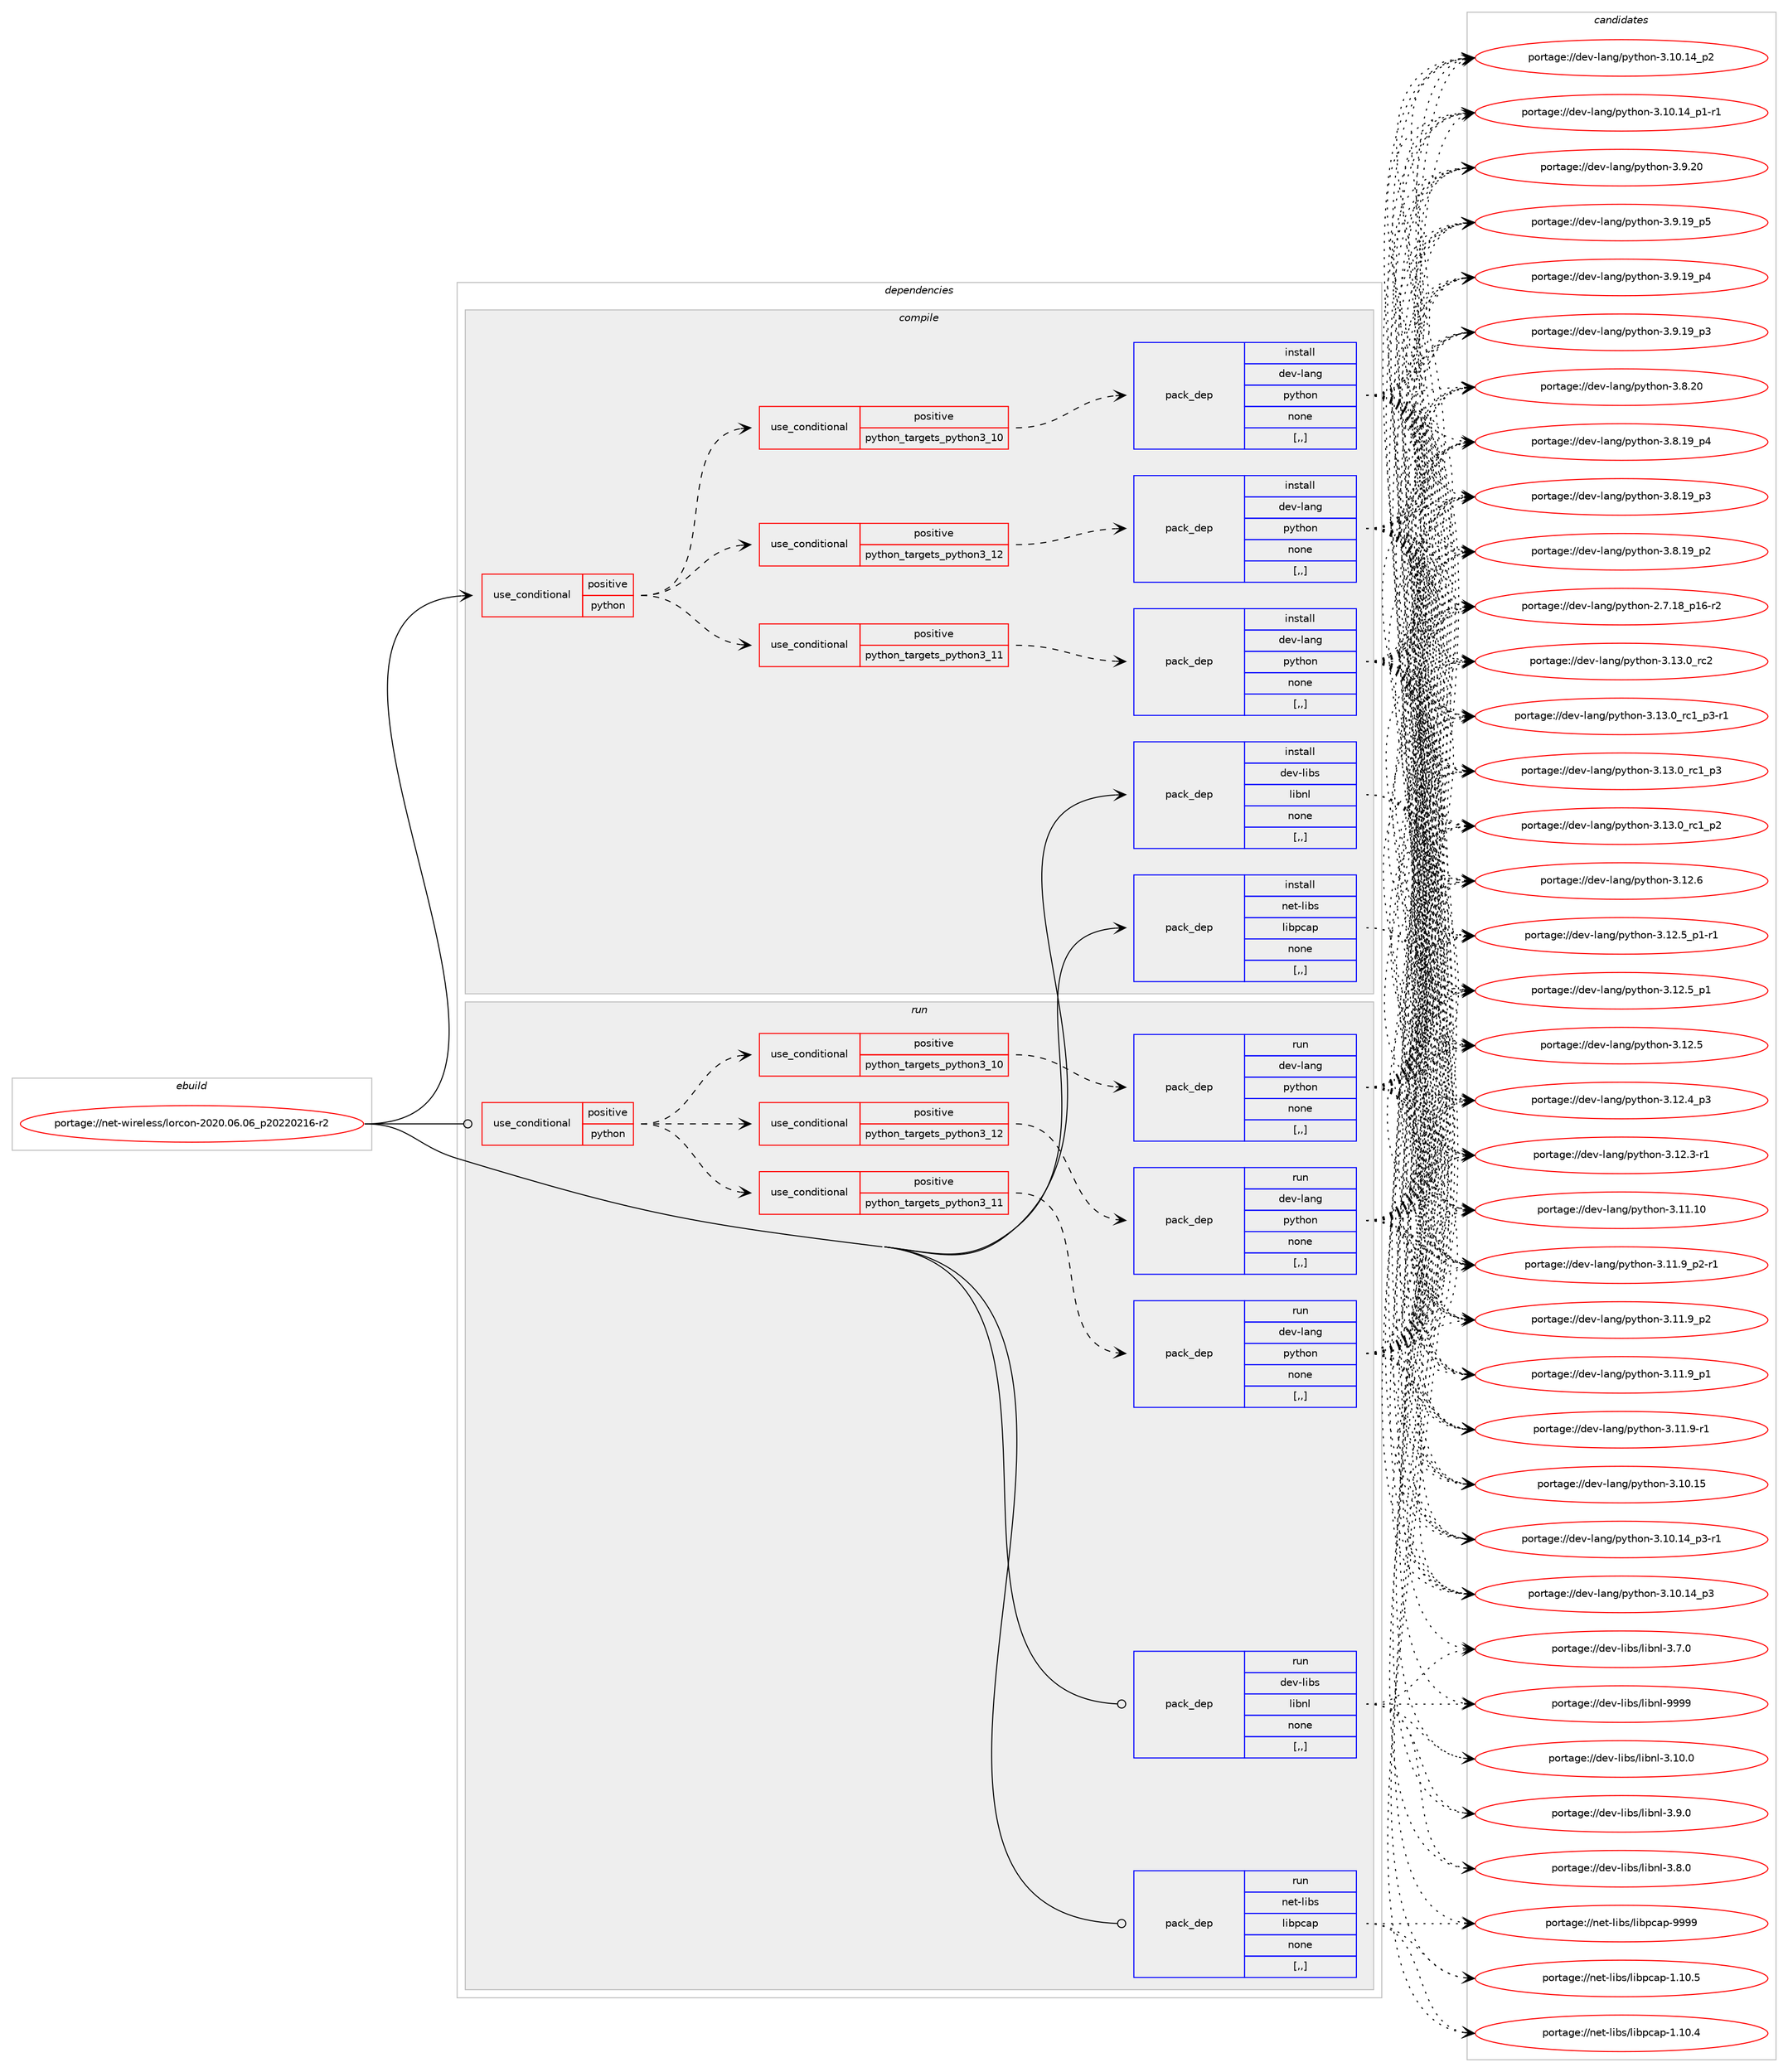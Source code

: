 digraph prolog {

# *************
# Graph options
# *************

newrank=true;
concentrate=true;
compound=true;
graph [rankdir=LR,fontname=Helvetica,fontsize=10,ranksep=1.5];#, ranksep=2.5, nodesep=0.2];
edge  [arrowhead=vee];
node  [fontname=Helvetica,fontsize=10];

# **********
# The ebuild
# **********

subgraph cluster_leftcol {
color=gray;
label=<<i>ebuild</i>>;
id [label="portage://net-wireless/lorcon-2020.06.06_p20220216-r2", color=red, width=4, href="../net-wireless/lorcon-2020.06.06_p20220216-r2.svg"];
}

# ****************
# The dependencies
# ****************

subgraph cluster_midcol {
color=gray;
label=<<i>dependencies</i>>;
subgraph cluster_compile {
fillcolor="#eeeeee";
style=filled;
label=<<i>compile</i>>;
subgraph cond236861 {
dependency899429 [label=<<TABLE BORDER="0" CELLBORDER="1" CELLSPACING="0" CELLPADDING="4"><TR><TD ROWSPAN="3" CELLPADDING="10">use_conditional</TD></TR><TR><TD>positive</TD></TR><TR><TD>python</TD></TR></TABLE>>, shape=none, color=red];
subgraph cond236862 {
dependency899430 [label=<<TABLE BORDER="0" CELLBORDER="1" CELLSPACING="0" CELLPADDING="4"><TR><TD ROWSPAN="3" CELLPADDING="10">use_conditional</TD></TR><TR><TD>positive</TD></TR><TR><TD>python_targets_python3_10</TD></TR></TABLE>>, shape=none, color=red];
subgraph pack656007 {
dependency899431 [label=<<TABLE BORDER="0" CELLBORDER="1" CELLSPACING="0" CELLPADDING="4" WIDTH="220"><TR><TD ROWSPAN="6" CELLPADDING="30">pack_dep</TD></TR><TR><TD WIDTH="110">install</TD></TR><TR><TD>dev-lang</TD></TR><TR><TD>python</TD></TR><TR><TD>none</TD></TR><TR><TD>[,,]</TD></TR></TABLE>>, shape=none, color=blue];
}
dependency899430:e -> dependency899431:w [weight=20,style="dashed",arrowhead="vee"];
}
dependency899429:e -> dependency899430:w [weight=20,style="dashed",arrowhead="vee"];
subgraph cond236863 {
dependency899432 [label=<<TABLE BORDER="0" CELLBORDER="1" CELLSPACING="0" CELLPADDING="4"><TR><TD ROWSPAN="3" CELLPADDING="10">use_conditional</TD></TR><TR><TD>positive</TD></TR><TR><TD>python_targets_python3_11</TD></TR></TABLE>>, shape=none, color=red];
subgraph pack656008 {
dependency899433 [label=<<TABLE BORDER="0" CELLBORDER="1" CELLSPACING="0" CELLPADDING="4" WIDTH="220"><TR><TD ROWSPAN="6" CELLPADDING="30">pack_dep</TD></TR><TR><TD WIDTH="110">install</TD></TR><TR><TD>dev-lang</TD></TR><TR><TD>python</TD></TR><TR><TD>none</TD></TR><TR><TD>[,,]</TD></TR></TABLE>>, shape=none, color=blue];
}
dependency899432:e -> dependency899433:w [weight=20,style="dashed",arrowhead="vee"];
}
dependency899429:e -> dependency899432:w [weight=20,style="dashed",arrowhead="vee"];
subgraph cond236864 {
dependency899434 [label=<<TABLE BORDER="0" CELLBORDER="1" CELLSPACING="0" CELLPADDING="4"><TR><TD ROWSPAN="3" CELLPADDING="10">use_conditional</TD></TR><TR><TD>positive</TD></TR><TR><TD>python_targets_python3_12</TD></TR></TABLE>>, shape=none, color=red];
subgraph pack656009 {
dependency899435 [label=<<TABLE BORDER="0" CELLBORDER="1" CELLSPACING="0" CELLPADDING="4" WIDTH="220"><TR><TD ROWSPAN="6" CELLPADDING="30">pack_dep</TD></TR><TR><TD WIDTH="110">install</TD></TR><TR><TD>dev-lang</TD></TR><TR><TD>python</TD></TR><TR><TD>none</TD></TR><TR><TD>[,,]</TD></TR></TABLE>>, shape=none, color=blue];
}
dependency899434:e -> dependency899435:w [weight=20,style="dashed",arrowhead="vee"];
}
dependency899429:e -> dependency899434:w [weight=20,style="dashed",arrowhead="vee"];
}
id:e -> dependency899429:w [weight=20,style="solid",arrowhead="vee"];
subgraph pack656010 {
dependency899436 [label=<<TABLE BORDER="0" CELLBORDER="1" CELLSPACING="0" CELLPADDING="4" WIDTH="220"><TR><TD ROWSPAN="6" CELLPADDING="30">pack_dep</TD></TR><TR><TD WIDTH="110">install</TD></TR><TR><TD>dev-libs</TD></TR><TR><TD>libnl</TD></TR><TR><TD>none</TD></TR><TR><TD>[,,]</TD></TR></TABLE>>, shape=none, color=blue];
}
id:e -> dependency899436:w [weight=20,style="solid",arrowhead="vee"];
subgraph pack656011 {
dependency899437 [label=<<TABLE BORDER="0" CELLBORDER="1" CELLSPACING="0" CELLPADDING="4" WIDTH="220"><TR><TD ROWSPAN="6" CELLPADDING="30">pack_dep</TD></TR><TR><TD WIDTH="110">install</TD></TR><TR><TD>net-libs</TD></TR><TR><TD>libpcap</TD></TR><TR><TD>none</TD></TR><TR><TD>[,,]</TD></TR></TABLE>>, shape=none, color=blue];
}
id:e -> dependency899437:w [weight=20,style="solid",arrowhead="vee"];
}
subgraph cluster_compileandrun {
fillcolor="#eeeeee";
style=filled;
label=<<i>compile and run</i>>;
}
subgraph cluster_run {
fillcolor="#eeeeee";
style=filled;
label=<<i>run</i>>;
subgraph cond236865 {
dependency899438 [label=<<TABLE BORDER="0" CELLBORDER="1" CELLSPACING="0" CELLPADDING="4"><TR><TD ROWSPAN="3" CELLPADDING="10">use_conditional</TD></TR><TR><TD>positive</TD></TR><TR><TD>python</TD></TR></TABLE>>, shape=none, color=red];
subgraph cond236866 {
dependency899439 [label=<<TABLE BORDER="0" CELLBORDER="1" CELLSPACING="0" CELLPADDING="4"><TR><TD ROWSPAN="3" CELLPADDING="10">use_conditional</TD></TR><TR><TD>positive</TD></TR><TR><TD>python_targets_python3_10</TD></TR></TABLE>>, shape=none, color=red];
subgraph pack656012 {
dependency899440 [label=<<TABLE BORDER="0" CELLBORDER="1" CELLSPACING="0" CELLPADDING="4" WIDTH="220"><TR><TD ROWSPAN="6" CELLPADDING="30">pack_dep</TD></TR><TR><TD WIDTH="110">run</TD></TR><TR><TD>dev-lang</TD></TR><TR><TD>python</TD></TR><TR><TD>none</TD></TR><TR><TD>[,,]</TD></TR></TABLE>>, shape=none, color=blue];
}
dependency899439:e -> dependency899440:w [weight=20,style="dashed",arrowhead="vee"];
}
dependency899438:e -> dependency899439:w [weight=20,style="dashed",arrowhead="vee"];
subgraph cond236867 {
dependency899441 [label=<<TABLE BORDER="0" CELLBORDER="1" CELLSPACING="0" CELLPADDING="4"><TR><TD ROWSPAN="3" CELLPADDING="10">use_conditional</TD></TR><TR><TD>positive</TD></TR><TR><TD>python_targets_python3_11</TD></TR></TABLE>>, shape=none, color=red];
subgraph pack656013 {
dependency899442 [label=<<TABLE BORDER="0" CELLBORDER="1" CELLSPACING="0" CELLPADDING="4" WIDTH="220"><TR><TD ROWSPAN="6" CELLPADDING="30">pack_dep</TD></TR><TR><TD WIDTH="110">run</TD></TR><TR><TD>dev-lang</TD></TR><TR><TD>python</TD></TR><TR><TD>none</TD></TR><TR><TD>[,,]</TD></TR></TABLE>>, shape=none, color=blue];
}
dependency899441:e -> dependency899442:w [weight=20,style="dashed",arrowhead="vee"];
}
dependency899438:e -> dependency899441:w [weight=20,style="dashed",arrowhead="vee"];
subgraph cond236868 {
dependency899443 [label=<<TABLE BORDER="0" CELLBORDER="1" CELLSPACING="0" CELLPADDING="4"><TR><TD ROWSPAN="3" CELLPADDING="10">use_conditional</TD></TR><TR><TD>positive</TD></TR><TR><TD>python_targets_python3_12</TD></TR></TABLE>>, shape=none, color=red];
subgraph pack656014 {
dependency899444 [label=<<TABLE BORDER="0" CELLBORDER="1" CELLSPACING="0" CELLPADDING="4" WIDTH="220"><TR><TD ROWSPAN="6" CELLPADDING="30">pack_dep</TD></TR><TR><TD WIDTH="110">run</TD></TR><TR><TD>dev-lang</TD></TR><TR><TD>python</TD></TR><TR><TD>none</TD></TR><TR><TD>[,,]</TD></TR></TABLE>>, shape=none, color=blue];
}
dependency899443:e -> dependency899444:w [weight=20,style="dashed",arrowhead="vee"];
}
dependency899438:e -> dependency899443:w [weight=20,style="dashed",arrowhead="vee"];
}
id:e -> dependency899438:w [weight=20,style="solid",arrowhead="odot"];
subgraph pack656015 {
dependency899445 [label=<<TABLE BORDER="0" CELLBORDER="1" CELLSPACING="0" CELLPADDING="4" WIDTH="220"><TR><TD ROWSPAN="6" CELLPADDING="30">pack_dep</TD></TR><TR><TD WIDTH="110">run</TD></TR><TR><TD>dev-libs</TD></TR><TR><TD>libnl</TD></TR><TR><TD>none</TD></TR><TR><TD>[,,]</TD></TR></TABLE>>, shape=none, color=blue];
}
id:e -> dependency899445:w [weight=20,style="solid",arrowhead="odot"];
subgraph pack656016 {
dependency899446 [label=<<TABLE BORDER="0" CELLBORDER="1" CELLSPACING="0" CELLPADDING="4" WIDTH="220"><TR><TD ROWSPAN="6" CELLPADDING="30">pack_dep</TD></TR><TR><TD WIDTH="110">run</TD></TR><TR><TD>net-libs</TD></TR><TR><TD>libpcap</TD></TR><TR><TD>none</TD></TR><TR><TD>[,,]</TD></TR></TABLE>>, shape=none, color=blue];
}
id:e -> dependency899446:w [weight=20,style="solid",arrowhead="odot"];
}
}

# **************
# The candidates
# **************

subgraph cluster_choices {
rank=same;
color=gray;
label=<<i>candidates</i>>;

subgraph choice656007 {
color=black;
nodesep=1;
choice10010111845108971101034711212111610411111045514649514648951149950 [label="portage://dev-lang/python-3.13.0_rc2", color=red, width=4,href="../dev-lang/python-3.13.0_rc2.svg"];
choice1001011184510897110103471121211161041111104551464951464895114994995112514511449 [label="portage://dev-lang/python-3.13.0_rc1_p3-r1", color=red, width=4,href="../dev-lang/python-3.13.0_rc1_p3-r1.svg"];
choice100101118451089711010347112121116104111110455146495146489511499499511251 [label="portage://dev-lang/python-3.13.0_rc1_p3", color=red, width=4,href="../dev-lang/python-3.13.0_rc1_p3.svg"];
choice100101118451089711010347112121116104111110455146495146489511499499511250 [label="portage://dev-lang/python-3.13.0_rc1_p2", color=red, width=4,href="../dev-lang/python-3.13.0_rc1_p2.svg"];
choice10010111845108971101034711212111610411111045514649504654 [label="portage://dev-lang/python-3.12.6", color=red, width=4,href="../dev-lang/python-3.12.6.svg"];
choice1001011184510897110103471121211161041111104551464950465395112494511449 [label="portage://dev-lang/python-3.12.5_p1-r1", color=red, width=4,href="../dev-lang/python-3.12.5_p1-r1.svg"];
choice100101118451089711010347112121116104111110455146495046539511249 [label="portage://dev-lang/python-3.12.5_p1", color=red, width=4,href="../dev-lang/python-3.12.5_p1.svg"];
choice10010111845108971101034711212111610411111045514649504653 [label="portage://dev-lang/python-3.12.5", color=red, width=4,href="../dev-lang/python-3.12.5.svg"];
choice100101118451089711010347112121116104111110455146495046529511251 [label="portage://dev-lang/python-3.12.4_p3", color=red, width=4,href="../dev-lang/python-3.12.4_p3.svg"];
choice100101118451089711010347112121116104111110455146495046514511449 [label="portage://dev-lang/python-3.12.3-r1", color=red, width=4,href="../dev-lang/python-3.12.3-r1.svg"];
choice1001011184510897110103471121211161041111104551464949464948 [label="portage://dev-lang/python-3.11.10", color=red, width=4,href="../dev-lang/python-3.11.10.svg"];
choice1001011184510897110103471121211161041111104551464949465795112504511449 [label="portage://dev-lang/python-3.11.9_p2-r1", color=red, width=4,href="../dev-lang/python-3.11.9_p2-r1.svg"];
choice100101118451089711010347112121116104111110455146494946579511250 [label="portage://dev-lang/python-3.11.9_p2", color=red, width=4,href="../dev-lang/python-3.11.9_p2.svg"];
choice100101118451089711010347112121116104111110455146494946579511249 [label="portage://dev-lang/python-3.11.9_p1", color=red, width=4,href="../dev-lang/python-3.11.9_p1.svg"];
choice100101118451089711010347112121116104111110455146494946574511449 [label="portage://dev-lang/python-3.11.9-r1", color=red, width=4,href="../dev-lang/python-3.11.9-r1.svg"];
choice1001011184510897110103471121211161041111104551464948464953 [label="portage://dev-lang/python-3.10.15", color=red, width=4,href="../dev-lang/python-3.10.15.svg"];
choice100101118451089711010347112121116104111110455146494846495295112514511449 [label="portage://dev-lang/python-3.10.14_p3-r1", color=red, width=4,href="../dev-lang/python-3.10.14_p3-r1.svg"];
choice10010111845108971101034711212111610411111045514649484649529511251 [label="portage://dev-lang/python-3.10.14_p3", color=red, width=4,href="../dev-lang/python-3.10.14_p3.svg"];
choice10010111845108971101034711212111610411111045514649484649529511250 [label="portage://dev-lang/python-3.10.14_p2", color=red, width=4,href="../dev-lang/python-3.10.14_p2.svg"];
choice100101118451089711010347112121116104111110455146494846495295112494511449 [label="portage://dev-lang/python-3.10.14_p1-r1", color=red, width=4,href="../dev-lang/python-3.10.14_p1-r1.svg"];
choice10010111845108971101034711212111610411111045514657465048 [label="portage://dev-lang/python-3.9.20", color=red, width=4,href="../dev-lang/python-3.9.20.svg"];
choice100101118451089711010347112121116104111110455146574649579511253 [label="portage://dev-lang/python-3.9.19_p5", color=red, width=4,href="../dev-lang/python-3.9.19_p5.svg"];
choice100101118451089711010347112121116104111110455146574649579511252 [label="portage://dev-lang/python-3.9.19_p4", color=red, width=4,href="../dev-lang/python-3.9.19_p4.svg"];
choice100101118451089711010347112121116104111110455146574649579511251 [label="portage://dev-lang/python-3.9.19_p3", color=red, width=4,href="../dev-lang/python-3.9.19_p3.svg"];
choice10010111845108971101034711212111610411111045514656465048 [label="portage://dev-lang/python-3.8.20", color=red, width=4,href="../dev-lang/python-3.8.20.svg"];
choice100101118451089711010347112121116104111110455146564649579511252 [label="portage://dev-lang/python-3.8.19_p4", color=red, width=4,href="../dev-lang/python-3.8.19_p4.svg"];
choice100101118451089711010347112121116104111110455146564649579511251 [label="portage://dev-lang/python-3.8.19_p3", color=red, width=4,href="../dev-lang/python-3.8.19_p3.svg"];
choice100101118451089711010347112121116104111110455146564649579511250 [label="portage://dev-lang/python-3.8.19_p2", color=red, width=4,href="../dev-lang/python-3.8.19_p2.svg"];
choice100101118451089711010347112121116104111110455046554649569511249544511450 [label="portage://dev-lang/python-2.7.18_p16-r2", color=red, width=4,href="../dev-lang/python-2.7.18_p16-r2.svg"];
dependency899431:e -> choice10010111845108971101034711212111610411111045514649514648951149950:w [style=dotted,weight="100"];
dependency899431:e -> choice1001011184510897110103471121211161041111104551464951464895114994995112514511449:w [style=dotted,weight="100"];
dependency899431:e -> choice100101118451089711010347112121116104111110455146495146489511499499511251:w [style=dotted,weight="100"];
dependency899431:e -> choice100101118451089711010347112121116104111110455146495146489511499499511250:w [style=dotted,weight="100"];
dependency899431:e -> choice10010111845108971101034711212111610411111045514649504654:w [style=dotted,weight="100"];
dependency899431:e -> choice1001011184510897110103471121211161041111104551464950465395112494511449:w [style=dotted,weight="100"];
dependency899431:e -> choice100101118451089711010347112121116104111110455146495046539511249:w [style=dotted,weight="100"];
dependency899431:e -> choice10010111845108971101034711212111610411111045514649504653:w [style=dotted,weight="100"];
dependency899431:e -> choice100101118451089711010347112121116104111110455146495046529511251:w [style=dotted,weight="100"];
dependency899431:e -> choice100101118451089711010347112121116104111110455146495046514511449:w [style=dotted,weight="100"];
dependency899431:e -> choice1001011184510897110103471121211161041111104551464949464948:w [style=dotted,weight="100"];
dependency899431:e -> choice1001011184510897110103471121211161041111104551464949465795112504511449:w [style=dotted,weight="100"];
dependency899431:e -> choice100101118451089711010347112121116104111110455146494946579511250:w [style=dotted,weight="100"];
dependency899431:e -> choice100101118451089711010347112121116104111110455146494946579511249:w [style=dotted,weight="100"];
dependency899431:e -> choice100101118451089711010347112121116104111110455146494946574511449:w [style=dotted,weight="100"];
dependency899431:e -> choice1001011184510897110103471121211161041111104551464948464953:w [style=dotted,weight="100"];
dependency899431:e -> choice100101118451089711010347112121116104111110455146494846495295112514511449:w [style=dotted,weight="100"];
dependency899431:e -> choice10010111845108971101034711212111610411111045514649484649529511251:w [style=dotted,weight="100"];
dependency899431:e -> choice10010111845108971101034711212111610411111045514649484649529511250:w [style=dotted,weight="100"];
dependency899431:e -> choice100101118451089711010347112121116104111110455146494846495295112494511449:w [style=dotted,weight="100"];
dependency899431:e -> choice10010111845108971101034711212111610411111045514657465048:w [style=dotted,weight="100"];
dependency899431:e -> choice100101118451089711010347112121116104111110455146574649579511253:w [style=dotted,weight="100"];
dependency899431:e -> choice100101118451089711010347112121116104111110455146574649579511252:w [style=dotted,weight="100"];
dependency899431:e -> choice100101118451089711010347112121116104111110455146574649579511251:w [style=dotted,weight="100"];
dependency899431:e -> choice10010111845108971101034711212111610411111045514656465048:w [style=dotted,weight="100"];
dependency899431:e -> choice100101118451089711010347112121116104111110455146564649579511252:w [style=dotted,weight="100"];
dependency899431:e -> choice100101118451089711010347112121116104111110455146564649579511251:w [style=dotted,weight="100"];
dependency899431:e -> choice100101118451089711010347112121116104111110455146564649579511250:w [style=dotted,weight="100"];
dependency899431:e -> choice100101118451089711010347112121116104111110455046554649569511249544511450:w [style=dotted,weight="100"];
}
subgraph choice656008 {
color=black;
nodesep=1;
choice10010111845108971101034711212111610411111045514649514648951149950 [label="portage://dev-lang/python-3.13.0_rc2", color=red, width=4,href="../dev-lang/python-3.13.0_rc2.svg"];
choice1001011184510897110103471121211161041111104551464951464895114994995112514511449 [label="portage://dev-lang/python-3.13.0_rc1_p3-r1", color=red, width=4,href="../dev-lang/python-3.13.0_rc1_p3-r1.svg"];
choice100101118451089711010347112121116104111110455146495146489511499499511251 [label="portage://dev-lang/python-3.13.0_rc1_p3", color=red, width=4,href="../dev-lang/python-3.13.0_rc1_p3.svg"];
choice100101118451089711010347112121116104111110455146495146489511499499511250 [label="portage://dev-lang/python-3.13.0_rc1_p2", color=red, width=4,href="../dev-lang/python-3.13.0_rc1_p2.svg"];
choice10010111845108971101034711212111610411111045514649504654 [label="portage://dev-lang/python-3.12.6", color=red, width=4,href="../dev-lang/python-3.12.6.svg"];
choice1001011184510897110103471121211161041111104551464950465395112494511449 [label="portage://dev-lang/python-3.12.5_p1-r1", color=red, width=4,href="../dev-lang/python-3.12.5_p1-r1.svg"];
choice100101118451089711010347112121116104111110455146495046539511249 [label="portage://dev-lang/python-3.12.5_p1", color=red, width=4,href="../dev-lang/python-3.12.5_p1.svg"];
choice10010111845108971101034711212111610411111045514649504653 [label="portage://dev-lang/python-3.12.5", color=red, width=4,href="../dev-lang/python-3.12.5.svg"];
choice100101118451089711010347112121116104111110455146495046529511251 [label="portage://dev-lang/python-3.12.4_p3", color=red, width=4,href="../dev-lang/python-3.12.4_p3.svg"];
choice100101118451089711010347112121116104111110455146495046514511449 [label="portage://dev-lang/python-3.12.3-r1", color=red, width=4,href="../dev-lang/python-3.12.3-r1.svg"];
choice1001011184510897110103471121211161041111104551464949464948 [label="portage://dev-lang/python-3.11.10", color=red, width=4,href="../dev-lang/python-3.11.10.svg"];
choice1001011184510897110103471121211161041111104551464949465795112504511449 [label="portage://dev-lang/python-3.11.9_p2-r1", color=red, width=4,href="../dev-lang/python-3.11.9_p2-r1.svg"];
choice100101118451089711010347112121116104111110455146494946579511250 [label="portage://dev-lang/python-3.11.9_p2", color=red, width=4,href="../dev-lang/python-3.11.9_p2.svg"];
choice100101118451089711010347112121116104111110455146494946579511249 [label="portage://dev-lang/python-3.11.9_p1", color=red, width=4,href="../dev-lang/python-3.11.9_p1.svg"];
choice100101118451089711010347112121116104111110455146494946574511449 [label="portage://dev-lang/python-3.11.9-r1", color=red, width=4,href="../dev-lang/python-3.11.9-r1.svg"];
choice1001011184510897110103471121211161041111104551464948464953 [label="portage://dev-lang/python-3.10.15", color=red, width=4,href="../dev-lang/python-3.10.15.svg"];
choice100101118451089711010347112121116104111110455146494846495295112514511449 [label="portage://dev-lang/python-3.10.14_p3-r1", color=red, width=4,href="../dev-lang/python-3.10.14_p3-r1.svg"];
choice10010111845108971101034711212111610411111045514649484649529511251 [label="portage://dev-lang/python-3.10.14_p3", color=red, width=4,href="../dev-lang/python-3.10.14_p3.svg"];
choice10010111845108971101034711212111610411111045514649484649529511250 [label="portage://dev-lang/python-3.10.14_p2", color=red, width=4,href="../dev-lang/python-3.10.14_p2.svg"];
choice100101118451089711010347112121116104111110455146494846495295112494511449 [label="portage://dev-lang/python-3.10.14_p1-r1", color=red, width=4,href="../dev-lang/python-3.10.14_p1-r1.svg"];
choice10010111845108971101034711212111610411111045514657465048 [label="portage://dev-lang/python-3.9.20", color=red, width=4,href="../dev-lang/python-3.9.20.svg"];
choice100101118451089711010347112121116104111110455146574649579511253 [label="portage://dev-lang/python-3.9.19_p5", color=red, width=4,href="../dev-lang/python-3.9.19_p5.svg"];
choice100101118451089711010347112121116104111110455146574649579511252 [label="portage://dev-lang/python-3.9.19_p4", color=red, width=4,href="../dev-lang/python-3.9.19_p4.svg"];
choice100101118451089711010347112121116104111110455146574649579511251 [label="portage://dev-lang/python-3.9.19_p3", color=red, width=4,href="../dev-lang/python-3.9.19_p3.svg"];
choice10010111845108971101034711212111610411111045514656465048 [label="portage://dev-lang/python-3.8.20", color=red, width=4,href="../dev-lang/python-3.8.20.svg"];
choice100101118451089711010347112121116104111110455146564649579511252 [label="portage://dev-lang/python-3.8.19_p4", color=red, width=4,href="../dev-lang/python-3.8.19_p4.svg"];
choice100101118451089711010347112121116104111110455146564649579511251 [label="portage://dev-lang/python-3.8.19_p3", color=red, width=4,href="../dev-lang/python-3.8.19_p3.svg"];
choice100101118451089711010347112121116104111110455146564649579511250 [label="portage://dev-lang/python-3.8.19_p2", color=red, width=4,href="../dev-lang/python-3.8.19_p2.svg"];
choice100101118451089711010347112121116104111110455046554649569511249544511450 [label="portage://dev-lang/python-2.7.18_p16-r2", color=red, width=4,href="../dev-lang/python-2.7.18_p16-r2.svg"];
dependency899433:e -> choice10010111845108971101034711212111610411111045514649514648951149950:w [style=dotted,weight="100"];
dependency899433:e -> choice1001011184510897110103471121211161041111104551464951464895114994995112514511449:w [style=dotted,weight="100"];
dependency899433:e -> choice100101118451089711010347112121116104111110455146495146489511499499511251:w [style=dotted,weight="100"];
dependency899433:e -> choice100101118451089711010347112121116104111110455146495146489511499499511250:w [style=dotted,weight="100"];
dependency899433:e -> choice10010111845108971101034711212111610411111045514649504654:w [style=dotted,weight="100"];
dependency899433:e -> choice1001011184510897110103471121211161041111104551464950465395112494511449:w [style=dotted,weight="100"];
dependency899433:e -> choice100101118451089711010347112121116104111110455146495046539511249:w [style=dotted,weight="100"];
dependency899433:e -> choice10010111845108971101034711212111610411111045514649504653:w [style=dotted,weight="100"];
dependency899433:e -> choice100101118451089711010347112121116104111110455146495046529511251:w [style=dotted,weight="100"];
dependency899433:e -> choice100101118451089711010347112121116104111110455146495046514511449:w [style=dotted,weight="100"];
dependency899433:e -> choice1001011184510897110103471121211161041111104551464949464948:w [style=dotted,weight="100"];
dependency899433:e -> choice1001011184510897110103471121211161041111104551464949465795112504511449:w [style=dotted,weight="100"];
dependency899433:e -> choice100101118451089711010347112121116104111110455146494946579511250:w [style=dotted,weight="100"];
dependency899433:e -> choice100101118451089711010347112121116104111110455146494946579511249:w [style=dotted,weight="100"];
dependency899433:e -> choice100101118451089711010347112121116104111110455146494946574511449:w [style=dotted,weight="100"];
dependency899433:e -> choice1001011184510897110103471121211161041111104551464948464953:w [style=dotted,weight="100"];
dependency899433:e -> choice100101118451089711010347112121116104111110455146494846495295112514511449:w [style=dotted,weight="100"];
dependency899433:e -> choice10010111845108971101034711212111610411111045514649484649529511251:w [style=dotted,weight="100"];
dependency899433:e -> choice10010111845108971101034711212111610411111045514649484649529511250:w [style=dotted,weight="100"];
dependency899433:e -> choice100101118451089711010347112121116104111110455146494846495295112494511449:w [style=dotted,weight="100"];
dependency899433:e -> choice10010111845108971101034711212111610411111045514657465048:w [style=dotted,weight="100"];
dependency899433:e -> choice100101118451089711010347112121116104111110455146574649579511253:w [style=dotted,weight="100"];
dependency899433:e -> choice100101118451089711010347112121116104111110455146574649579511252:w [style=dotted,weight="100"];
dependency899433:e -> choice100101118451089711010347112121116104111110455146574649579511251:w [style=dotted,weight="100"];
dependency899433:e -> choice10010111845108971101034711212111610411111045514656465048:w [style=dotted,weight="100"];
dependency899433:e -> choice100101118451089711010347112121116104111110455146564649579511252:w [style=dotted,weight="100"];
dependency899433:e -> choice100101118451089711010347112121116104111110455146564649579511251:w [style=dotted,weight="100"];
dependency899433:e -> choice100101118451089711010347112121116104111110455146564649579511250:w [style=dotted,weight="100"];
dependency899433:e -> choice100101118451089711010347112121116104111110455046554649569511249544511450:w [style=dotted,weight="100"];
}
subgraph choice656009 {
color=black;
nodesep=1;
choice10010111845108971101034711212111610411111045514649514648951149950 [label="portage://dev-lang/python-3.13.0_rc2", color=red, width=4,href="../dev-lang/python-3.13.0_rc2.svg"];
choice1001011184510897110103471121211161041111104551464951464895114994995112514511449 [label="portage://dev-lang/python-3.13.0_rc1_p3-r1", color=red, width=4,href="../dev-lang/python-3.13.0_rc1_p3-r1.svg"];
choice100101118451089711010347112121116104111110455146495146489511499499511251 [label="portage://dev-lang/python-3.13.0_rc1_p3", color=red, width=4,href="../dev-lang/python-3.13.0_rc1_p3.svg"];
choice100101118451089711010347112121116104111110455146495146489511499499511250 [label="portage://dev-lang/python-3.13.0_rc1_p2", color=red, width=4,href="../dev-lang/python-3.13.0_rc1_p2.svg"];
choice10010111845108971101034711212111610411111045514649504654 [label="portage://dev-lang/python-3.12.6", color=red, width=4,href="../dev-lang/python-3.12.6.svg"];
choice1001011184510897110103471121211161041111104551464950465395112494511449 [label="portage://dev-lang/python-3.12.5_p1-r1", color=red, width=4,href="../dev-lang/python-3.12.5_p1-r1.svg"];
choice100101118451089711010347112121116104111110455146495046539511249 [label="portage://dev-lang/python-3.12.5_p1", color=red, width=4,href="../dev-lang/python-3.12.5_p1.svg"];
choice10010111845108971101034711212111610411111045514649504653 [label="portage://dev-lang/python-3.12.5", color=red, width=4,href="../dev-lang/python-3.12.5.svg"];
choice100101118451089711010347112121116104111110455146495046529511251 [label="portage://dev-lang/python-3.12.4_p3", color=red, width=4,href="../dev-lang/python-3.12.4_p3.svg"];
choice100101118451089711010347112121116104111110455146495046514511449 [label="portage://dev-lang/python-3.12.3-r1", color=red, width=4,href="../dev-lang/python-3.12.3-r1.svg"];
choice1001011184510897110103471121211161041111104551464949464948 [label="portage://dev-lang/python-3.11.10", color=red, width=4,href="../dev-lang/python-3.11.10.svg"];
choice1001011184510897110103471121211161041111104551464949465795112504511449 [label="portage://dev-lang/python-3.11.9_p2-r1", color=red, width=4,href="../dev-lang/python-3.11.9_p2-r1.svg"];
choice100101118451089711010347112121116104111110455146494946579511250 [label="portage://dev-lang/python-3.11.9_p2", color=red, width=4,href="../dev-lang/python-3.11.9_p2.svg"];
choice100101118451089711010347112121116104111110455146494946579511249 [label="portage://dev-lang/python-3.11.9_p1", color=red, width=4,href="../dev-lang/python-3.11.9_p1.svg"];
choice100101118451089711010347112121116104111110455146494946574511449 [label="portage://dev-lang/python-3.11.9-r1", color=red, width=4,href="../dev-lang/python-3.11.9-r1.svg"];
choice1001011184510897110103471121211161041111104551464948464953 [label="portage://dev-lang/python-3.10.15", color=red, width=4,href="../dev-lang/python-3.10.15.svg"];
choice100101118451089711010347112121116104111110455146494846495295112514511449 [label="portage://dev-lang/python-3.10.14_p3-r1", color=red, width=4,href="../dev-lang/python-3.10.14_p3-r1.svg"];
choice10010111845108971101034711212111610411111045514649484649529511251 [label="portage://dev-lang/python-3.10.14_p3", color=red, width=4,href="../dev-lang/python-3.10.14_p3.svg"];
choice10010111845108971101034711212111610411111045514649484649529511250 [label="portage://dev-lang/python-3.10.14_p2", color=red, width=4,href="../dev-lang/python-3.10.14_p2.svg"];
choice100101118451089711010347112121116104111110455146494846495295112494511449 [label="portage://dev-lang/python-3.10.14_p1-r1", color=red, width=4,href="../dev-lang/python-3.10.14_p1-r1.svg"];
choice10010111845108971101034711212111610411111045514657465048 [label="portage://dev-lang/python-3.9.20", color=red, width=4,href="../dev-lang/python-3.9.20.svg"];
choice100101118451089711010347112121116104111110455146574649579511253 [label="portage://dev-lang/python-3.9.19_p5", color=red, width=4,href="../dev-lang/python-3.9.19_p5.svg"];
choice100101118451089711010347112121116104111110455146574649579511252 [label="portage://dev-lang/python-3.9.19_p4", color=red, width=4,href="../dev-lang/python-3.9.19_p4.svg"];
choice100101118451089711010347112121116104111110455146574649579511251 [label="portage://dev-lang/python-3.9.19_p3", color=red, width=4,href="../dev-lang/python-3.9.19_p3.svg"];
choice10010111845108971101034711212111610411111045514656465048 [label="portage://dev-lang/python-3.8.20", color=red, width=4,href="../dev-lang/python-3.8.20.svg"];
choice100101118451089711010347112121116104111110455146564649579511252 [label="portage://dev-lang/python-3.8.19_p4", color=red, width=4,href="../dev-lang/python-3.8.19_p4.svg"];
choice100101118451089711010347112121116104111110455146564649579511251 [label="portage://dev-lang/python-3.8.19_p3", color=red, width=4,href="../dev-lang/python-3.8.19_p3.svg"];
choice100101118451089711010347112121116104111110455146564649579511250 [label="portage://dev-lang/python-3.8.19_p2", color=red, width=4,href="../dev-lang/python-3.8.19_p2.svg"];
choice100101118451089711010347112121116104111110455046554649569511249544511450 [label="portage://dev-lang/python-2.7.18_p16-r2", color=red, width=4,href="../dev-lang/python-2.7.18_p16-r2.svg"];
dependency899435:e -> choice10010111845108971101034711212111610411111045514649514648951149950:w [style=dotted,weight="100"];
dependency899435:e -> choice1001011184510897110103471121211161041111104551464951464895114994995112514511449:w [style=dotted,weight="100"];
dependency899435:e -> choice100101118451089711010347112121116104111110455146495146489511499499511251:w [style=dotted,weight="100"];
dependency899435:e -> choice100101118451089711010347112121116104111110455146495146489511499499511250:w [style=dotted,weight="100"];
dependency899435:e -> choice10010111845108971101034711212111610411111045514649504654:w [style=dotted,weight="100"];
dependency899435:e -> choice1001011184510897110103471121211161041111104551464950465395112494511449:w [style=dotted,weight="100"];
dependency899435:e -> choice100101118451089711010347112121116104111110455146495046539511249:w [style=dotted,weight="100"];
dependency899435:e -> choice10010111845108971101034711212111610411111045514649504653:w [style=dotted,weight="100"];
dependency899435:e -> choice100101118451089711010347112121116104111110455146495046529511251:w [style=dotted,weight="100"];
dependency899435:e -> choice100101118451089711010347112121116104111110455146495046514511449:w [style=dotted,weight="100"];
dependency899435:e -> choice1001011184510897110103471121211161041111104551464949464948:w [style=dotted,weight="100"];
dependency899435:e -> choice1001011184510897110103471121211161041111104551464949465795112504511449:w [style=dotted,weight="100"];
dependency899435:e -> choice100101118451089711010347112121116104111110455146494946579511250:w [style=dotted,weight="100"];
dependency899435:e -> choice100101118451089711010347112121116104111110455146494946579511249:w [style=dotted,weight="100"];
dependency899435:e -> choice100101118451089711010347112121116104111110455146494946574511449:w [style=dotted,weight="100"];
dependency899435:e -> choice1001011184510897110103471121211161041111104551464948464953:w [style=dotted,weight="100"];
dependency899435:e -> choice100101118451089711010347112121116104111110455146494846495295112514511449:w [style=dotted,weight="100"];
dependency899435:e -> choice10010111845108971101034711212111610411111045514649484649529511251:w [style=dotted,weight="100"];
dependency899435:e -> choice10010111845108971101034711212111610411111045514649484649529511250:w [style=dotted,weight="100"];
dependency899435:e -> choice100101118451089711010347112121116104111110455146494846495295112494511449:w [style=dotted,weight="100"];
dependency899435:e -> choice10010111845108971101034711212111610411111045514657465048:w [style=dotted,weight="100"];
dependency899435:e -> choice100101118451089711010347112121116104111110455146574649579511253:w [style=dotted,weight="100"];
dependency899435:e -> choice100101118451089711010347112121116104111110455146574649579511252:w [style=dotted,weight="100"];
dependency899435:e -> choice100101118451089711010347112121116104111110455146574649579511251:w [style=dotted,weight="100"];
dependency899435:e -> choice10010111845108971101034711212111610411111045514656465048:w [style=dotted,weight="100"];
dependency899435:e -> choice100101118451089711010347112121116104111110455146564649579511252:w [style=dotted,weight="100"];
dependency899435:e -> choice100101118451089711010347112121116104111110455146564649579511251:w [style=dotted,weight="100"];
dependency899435:e -> choice100101118451089711010347112121116104111110455146564649579511250:w [style=dotted,weight="100"];
dependency899435:e -> choice100101118451089711010347112121116104111110455046554649569511249544511450:w [style=dotted,weight="100"];
}
subgraph choice656010 {
color=black;
nodesep=1;
choice100101118451081059811547108105981101084557575757 [label="portage://dev-libs/libnl-9999", color=red, width=4,href="../dev-libs/libnl-9999.svg"];
choice1001011184510810598115471081059811010845514649484648 [label="portage://dev-libs/libnl-3.10.0", color=red, width=4,href="../dev-libs/libnl-3.10.0.svg"];
choice10010111845108105981154710810598110108455146574648 [label="portage://dev-libs/libnl-3.9.0", color=red, width=4,href="../dev-libs/libnl-3.9.0.svg"];
choice10010111845108105981154710810598110108455146564648 [label="portage://dev-libs/libnl-3.8.0", color=red, width=4,href="../dev-libs/libnl-3.8.0.svg"];
choice10010111845108105981154710810598110108455146554648 [label="portage://dev-libs/libnl-3.7.0", color=red, width=4,href="../dev-libs/libnl-3.7.0.svg"];
dependency899436:e -> choice100101118451081059811547108105981101084557575757:w [style=dotted,weight="100"];
dependency899436:e -> choice1001011184510810598115471081059811010845514649484648:w [style=dotted,weight="100"];
dependency899436:e -> choice10010111845108105981154710810598110108455146574648:w [style=dotted,weight="100"];
dependency899436:e -> choice10010111845108105981154710810598110108455146564648:w [style=dotted,weight="100"];
dependency899436:e -> choice10010111845108105981154710810598110108455146554648:w [style=dotted,weight="100"];
}
subgraph choice656011 {
color=black;
nodesep=1;
choice1101011164510810598115471081059811299971124557575757 [label="portage://net-libs/libpcap-9999", color=red, width=4,href="../net-libs/libpcap-9999.svg"];
choice11010111645108105981154710810598112999711245494649484653 [label="portage://net-libs/libpcap-1.10.5", color=red, width=4,href="../net-libs/libpcap-1.10.5.svg"];
choice11010111645108105981154710810598112999711245494649484652 [label="portage://net-libs/libpcap-1.10.4", color=red, width=4,href="../net-libs/libpcap-1.10.4.svg"];
dependency899437:e -> choice1101011164510810598115471081059811299971124557575757:w [style=dotted,weight="100"];
dependency899437:e -> choice11010111645108105981154710810598112999711245494649484653:w [style=dotted,weight="100"];
dependency899437:e -> choice11010111645108105981154710810598112999711245494649484652:w [style=dotted,weight="100"];
}
subgraph choice656012 {
color=black;
nodesep=1;
choice10010111845108971101034711212111610411111045514649514648951149950 [label="portage://dev-lang/python-3.13.0_rc2", color=red, width=4,href="../dev-lang/python-3.13.0_rc2.svg"];
choice1001011184510897110103471121211161041111104551464951464895114994995112514511449 [label="portage://dev-lang/python-3.13.0_rc1_p3-r1", color=red, width=4,href="../dev-lang/python-3.13.0_rc1_p3-r1.svg"];
choice100101118451089711010347112121116104111110455146495146489511499499511251 [label="portage://dev-lang/python-3.13.0_rc1_p3", color=red, width=4,href="../dev-lang/python-3.13.0_rc1_p3.svg"];
choice100101118451089711010347112121116104111110455146495146489511499499511250 [label="portage://dev-lang/python-3.13.0_rc1_p2", color=red, width=4,href="../dev-lang/python-3.13.0_rc1_p2.svg"];
choice10010111845108971101034711212111610411111045514649504654 [label="portage://dev-lang/python-3.12.6", color=red, width=4,href="../dev-lang/python-3.12.6.svg"];
choice1001011184510897110103471121211161041111104551464950465395112494511449 [label="portage://dev-lang/python-3.12.5_p1-r1", color=red, width=4,href="../dev-lang/python-3.12.5_p1-r1.svg"];
choice100101118451089711010347112121116104111110455146495046539511249 [label="portage://dev-lang/python-3.12.5_p1", color=red, width=4,href="../dev-lang/python-3.12.5_p1.svg"];
choice10010111845108971101034711212111610411111045514649504653 [label="portage://dev-lang/python-3.12.5", color=red, width=4,href="../dev-lang/python-3.12.5.svg"];
choice100101118451089711010347112121116104111110455146495046529511251 [label="portage://dev-lang/python-3.12.4_p3", color=red, width=4,href="../dev-lang/python-3.12.4_p3.svg"];
choice100101118451089711010347112121116104111110455146495046514511449 [label="portage://dev-lang/python-3.12.3-r1", color=red, width=4,href="../dev-lang/python-3.12.3-r1.svg"];
choice1001011184510897110103471121211161041111104551464949464948 [label="portage://dev-lang/python-3.11.10", color=red, width=4,href="../dev-lang/python-3.11.10.svg"];
choice1001011184510897110103471121211161041111104551464949465795112504511449 [label="portage://dev-lang/python-3.11.9_p2-r1", color=red, width=4,href="../dev-lang/python-3.11.9_p2-r1.svg"];
choice100101118451089711010347112121116104111110455146494946579511250 [label="portage://dev-lang/python-3.11.9_p2", color=red, width=4,href="../dev-lang/python-3.11.9_p2.svg"];
choice100101118451089711010347112121116104111110455146494946579511249 [label="portage://dev-lang/python-3.11.9_p1", color=red, width=4,href="../dev-lang/python-3.11.9_p1.svg"];
choice100101118451089711010347112121116104111110455146494946574511449 [label="portage://dev-lang/python-3.11.9-r1", color=red, width=4,href="../dev-lang/python-3.11.9-r1.svg"];
choice1001011184510897110103471121211161041111104551464948464953 [label="portage://dev-lang/python-3.10.15", color=red, width=4,href="../dev-lang/python-3.10.15.svg"];
choice100101118451089711010347112121116104111110455146494846495295112514511449 [label="portage://dev-lang/python-3.10.14_p3-r1", color=red, width=4,href="../dev-lang/python-3.10.14_p3-r1.svg"];
choice10010111845108971101034711212111610411111045514649484649529511251 [label="portage://dev-lang/python-3.10.14_p3", color=red, width=4,href="../dev-lang/python-3.10.14_p3.svg"];
choice10010111845108971101034711212111610411111045514649484649529511250 [label="portage://dev-lang/python-3.10.14_p2", color=red, width=4,href="../dev-lang/python-3.10.14_p2.svg"];
choice100101118451089711010347112121116104111110455146494846495295112494511449 [label="portage://dev-lang/python-3.10.14_p1-r1", color=red, width=4,href="../dev-lang/python-3.10.14_p1-r1.svg"];
choice10010111845108971101034711212111610411111045514657465048 [label="portage://dev-lang/python-3.9.20", color=red, width=4,href="../dev-lang/python-3.9.20.svg"];
choice100101118451089711010347112121116104111110455146574649579511253 [label="portage://dev-lang/python-3.9.19_p5", color=red, width=4,href="../dev-lang/python-3.9.19_p5.svg"];
choice100101118451089711010347112121116104111110455146574649579511252 [label="portage://dev-lang/python-3.9.19_p4", color=red, width=4,href="../dev-lang/python-3.9.19_p4.svg"];
choice100101118451089711010347112121116104111110455146574649579511251 [label="portage://dev-lang/python-3.9.19_p3", color=red, width=4,href="../dev-lang/python-3.9.19_p3.svg"];
choice10010111845108971101034711212111610411111045514656465048 [label="portage://dev-lang/python-3.8.20", color=red, width=4,href="../dev-lang/python-3.8.20.svg"];
choice100101118451089711010347112121116104111110455146564649579511252 [label="portage://dev-lang/python-3.8.19_p4", color=red, width=4,href="../dev-lang/python-3.8.19_p4.svg"];
choice100101118451089711010347112121116104111110455146564649579511251 [label="portage://dev-lang/python-3.8.19_p3", color=red, width=4,href="../dev-lang/python-3.8.19_p3.svg"];
choice100101118451089711010347112121116104111110455146564649579511250 [label="portage://dev-lang/python-3.8.19_p2", color=red, width=4,href="../dev-lang/python-3.8.19_p2.svg"];
choice100101118451089711010347112121116104111110455046554649569511249544511450 [label="portage://dev-lang/python-2.7.18_p16-r2", color=red, width=4,href="../dev-lang/python-2.7.18_p16-r2.svg"];
dependency899440:e -> choice10010111845108971101034711212111610411111045514649514648951149950:w [style=dotted,weight="100"];
dependency899440:e -> choice1001011184510897110103471121211161041111104551464951464895114994995112514511449:w [style=dotted,weight="100"];
dependency899440:e -> choice100101118451089711010347112121116104111110455146495146489511499499511251:w [style=dotted,weight="100"];
dependency899440:e -> choice100101118451089711010347112121116104111110455146495146489511499499511250:w [style=dotted,weight="100"];
dependency899440:e -> choice10010111845108971101034711212111610411111045514649504654:w [style=dotted,weight="100"];
dependency899440:e -> choice1001011184510897110103471121211161041111104551464950465395112494511449:w [style=dotted,weight="100"];
dependency899440:e -> choice100101118451089711010347112121116104111110455146495046539511249:w [style=dotted,weight="100"];
dependency899440:e -> choice10010111845108971101034711212111610411111045514649504653:w [style=dotted,weight="100"];
dependency899440:e -> choice100101118451089711010347112121116104111110455146495046529511251:w [style=dotted,weight="100"];
dependency899440:e -> choice100101118451089711010347112121116104111110455146495046514511449:w [style=dotted,weight="100"];
dependency899440:e -> choice1001011184510897110103471121211161041111104551464949464948:w [style=dotted,weight="100"];
dependency899440:e -> choice1001011184510897110103471121211161041111104551464949465795112504511449:w [style=dotted,weight="100"];
dependency899440:e -> choice100101118451089711010347112121116104111110455146494946579511250:w [style=dotted,weight="100"];
dependency899440:e -> choice100101118451089711010347112121116104111110455146494946579511249:w [style=dotted,weight="100"];
dependency899440:e -> choice100101118451089711010347112121116104111110455146494946574511449:w [style=dotted,weight="100"];
dependency899440:e -> choice1001011184510897110103471121211161041111104551464948464953:w [style=dotted,weight="100"];
dependency899440:e -> choice100101118451089711010347112121116104111110455146494846495295112514511449:w [style=dotted,weight="100"];
dependency899440:e -> choice10010111845108971101034711212111610411111045514649484649529511251:w [style=dotted,weight="100"];
dependency899440:e -> choice10010111845108971101034711212111610411111045514649484649529511250:w [style=dotted,weight="100"];
dependency899440:e -> choice100101118451089711010347112121116104111110455146494846495295112494511449:w [style=dotted,weight="100"];
dependency899440:e -> choice10010111845108971101034711212111610411111045514657465048:w [style=dotted,weight="100"];
dependency899440:e -> choice100101118451089711010347112121116104111110455146574649579511253:w [style=dotted,weight="100"];
dependency899440:e -> choice100101118451089711010347112121116104111110455146574649579511252:w [style=dotted,weight="100"];
dependency899440:e -> choice100101118451089711010347112121116104111110455146574649579511251:w [style=dotted,weight="100"];
dependency899440:e -> choice10010111845108971101034711212111610411111045514656465048:w [style=dotted,weight="100"];
dependency899440:e -> choice100101118451089711010347112121116104111110455146564649579511252:w [style=dotted,weight="100"];
dependency899440:e -> choice100101118451089711010347112121116104111110455146564649579511251:w [style=dotted,weight="100"];
dependency899440:e -> choice100101118451089711010347112121116104111110455146564649579511250:w [style=dotted,weight="100"];
dependency899440:e -> choice100101118451089711010347112121116104111110455046554649569511249544511450:w [style=dotted,weight="100"];
}
subgraph choice656013 {
color=black;
nodesep=1;
choice10010111845108971101034711212111610411111045514649514648951149950 [label="portage://dev-lang/python-3.13.0_rc2", color=red, width=4,href="../dev-lang/python-3.13.0_rc2.svg"];
choice1001011184510897110103471121211161041111104551464951464895114994995112514511449 [label="portage://dev-lang/python-3.13.0_rc1_p3-r1", color=red, width=4,href="../dev-lang/python-3.13.0_rc1_p3-r1.svg"];
choice100101118451089711010347112121116104111110455146495146489511499499511251 [label="portage://dev-lang/python-3.13.0_rc1_p3", color=red, width=4,href="../dev-lang/python-3.13.0_rc1_p3.svg"];
choice100101118451089711010347112121116104111110455146495146489511499499511250 [label="portage://dev-lang/python-3.13.0_rc1_p2", color=red, width=4,href="../dev-lang/python-3.13.0_rc1_p2.svg"];
choice10010111845108971101034711212111610411111045514649504654 [label="portage://dev-lang/python-3.12.6", color=red, width=4,href="../dev-lang/python-3.12.6.svg"];
choice1001011184510897110103471121211161041111104551464950465395112494511449 [label="portage://dev-lang/python-3.12.5_p1-r1", color=red, width=4,href="../dev-lang/python-3.12.5_p1-r1.svg"];
choice100101118451089711010347112121116104111110455146495046539511249 [label="portage://dev-lang/python-3.12.5_p1", color=red, width=4,href="../dev-lang/python-3.12.5_p1.svg"];
choice10010111845108971101034711212111610411111045514649504653 [label="portage://dev-lang/python-3.12.5", color=red, width=4,href="../dev-lang/python-3.12.5.svg"];
choice100101118451089711010347112121116104111110455146495046529511251 [label="portage://dev-lang/python-3.12.4_p3", color=red, width=4,href="../dev-lang/python-3.12.4_p3.svg"];
choice100101118451089711010347112121116104111110455146495046514511449 [label="portage://dev-lang/python-3.12.3-r1", color=red, width=4,href="../dev-lang/python-3.12.3-r1.svg"];
choice1001011184510897110103471121211161041111104551464949464948 [label="portage://dev-lang/python-3.11.10", color=red, width=4,href="../dev-lang/python-3.11.10.svg"];
choice1001011184510897110103471121211161041111104551464949465795112504511449 [label="portage://dev-lang/python-3.11.9_p2-r1", color=red, width=4,href="../dev-lang/python-3.11.9_p2-r1.svg"];
choice100101118451089711010347112121116104111110455146494946579511250 [label="portage://dev-lang/python-3.11.9_p2", color=red, width=4,href="../dev-lang/python-3.11.9_p2.svg"];
choice100101118451089711010347112121116104111110455146494946579511249 [label="portage://dev-lang/python-3.11.9_p1", color=red, width=4,href="../dev-lang/python-3.11.9_p1.svg"];
choice100101118451089711010347112121116104111110455146494946574511449 [label="portage://dev-lang/python-3.11.9-r1", color=red, width=4,href="../dev-lang/python-3.11.9-r1.svg"];
choice1001011184510897110103471121211161041111104551464948464953 [label="portage://dev-lang/python-3.10.15", color=red, width=4,href="../dev-lang/python-3.10.15.svg"];
choice100101118451089711010347112121116104111110455146494846495295112514511449 [label="portage://dev-lang/python-3.10.14_p3-r1", color=red, width=4,href="../dev-lang/python-3.10.14_p3-r1.svg"];
choice10010111845108971101034711212111610411111045514649484649529511251 [label="portage://dev-lang/python-3.10.14_p3", color=red, width=4,href="../dev-lang/python-3.10.14_p3.svg"];
choice10010111845108971101034711212111610411111045514649484649529511250 [label="portage://dev-lang/python-3.10.14_p2", color=red, width=4,href="../dev-lang/python-3.10.14_p2.svg"];
choice100101118451089711010347112121116104111110455146494846495295112494511449 [label="portage://dev-lang/python-3.10.14_p1-r1", color=red, width=4,href="../dev-lang/python-3.10.14_p1-r1.svg"];
choice10010111845108971101034711212111610411111045514657465048 [label="portage://dev-lang/python-3.9.20", color=red, width=4,href="../dev-lang/python-3.9.20.svg"];
choice100101118451089711010347112121116104111110455146574649579511253 [label="portage://dev-lang/python-3.9.19_p5", color=red, width=4,href="../dev-lang/python-3.9.19_p5.svg"];
choice100101118451089711010347112121116104111110455146574649579511252 [label="portage://dev-lang/python-3.9.19_p4", color=red, width=4,href="../dev-lang/python-3.9.19_p4.svg"];
choice100101118451089711010347112121116104111110455146574649579511251 [label="portage://dev-lang/python-3.9.19_p3", color=red, width=4,href="../dev-lang/python-3.9.19_p3.svg"];
choice10010111845108971101034711212111610411111045514656465048 [label="portage://dev-lang/python-3.8.20", color=red, width=4,href="../dev-lang/python-3.8.20.svg"];
choice100101118451089711010347112121116104111110455146564649579511252 [label="portage://dev-lang/python-3.8.19_p4", color=red, width=4,href="../dev-lang/python-3.8.19_p4.svg"];
choice100101118451089711010347112121116104111110455146564649579511251 [label="portage://dev-lang/python-3.8.19_p3", color=red, width=4,href="../dev-lang/python-3.8.19_p3.svg"];
choice100101118451089711010347112121116104111110455146564649579511250 [label="portage://dev-lang/python-3.8.19_p2", color=red, width=4,href="../dev-lang/python-3.8.19_p2.svg"];
choice100101118451089711010347112121116104111110455046554649569511249544511450 [label="portage://dev-lang/python-2.7.18_p16-r2", color=red, width=4,href="../dev-lang/python-2.7.18_p16-r2.svg"];
dependency899442:e -> choice10010111845108971101034711212111610411111045514649514648951149950:w [style=dotted,weight="100"];
dependency899442:e -> choice1001011184510897110103471121211161041111104551464951464895114994995112514511449:w [style=dotted,weight="100"];
dependency899442:e -> choice100101118451089711010347112121116104111110455146495146489511499499511251:w [style=dotted,weight="100"];
dependency899442:e -> choice100101118451089711010347112121116104111110455146495146489511499499511250:w [style=dotted,weight="100"];
dependency899442:e -> choice10010111845108971101034711212111610411111045514649504654:w [style=dotted,weight="100"];
dependency899442:e -> choice1001011184510897110103471121211161041111104551464950465395112494511449:w [style=dotted,weight="100"];
dependency899442:e -> choice100101118451089711010347112121116104111110455146495046539511249:w [style=dotted,weight="100"];
dependency899442:e -> choice10010111845108971101034711212111610411111045514649504653:w [style=dotted,weight="100"];
dependency899442:e -> choice100101118451089711010347112121116104111110455146495046529511251:w [style=dotted,weight="100"];
dependency899442:e -> choice100101118451089711010347112121116104111110455146495046514511449:w [style=dotted,weight="100"];
dependency899442:e -> choice1001011184510897110103471121211161041111104551464949464948:w [style=dotted,weight="100"];
dependency899442:e -> choice1001011184510897110103471121211161041111104551464949465795112504511449:w [style=dotted,weight="100"];
dependency899442:e -> choice100101118451089711010347112121116104111110455146494946579511250:w [style=dotted,weight="100"];
dependency899442:e -> choice100101118451089711010347112121116104111110455146494946579511249:w [style=dotted,weight="100"];
dependency899442:e -> choice100101118451089711010347112121116104111110455146494946574511449:w [style=dotted,weight="100"];
dependency899442:e -> choice1001011184510897110103471121211161041111104551464948464953:w [style=dotted,weight="100"];
dependency899442:e -> choice100101118451089711010347112121116104111110455146494846495295112514511449:w [style=dotted,weight="100"];
dependency899442:e -> choice10010111845108971101034711212111610411111045514649484649529511251:w [style=dotted,weight="100"];
dependency899442:e -> choice10010111845108971101034711212111610411111045514649484649529511250:w [style=dotted,weight="100"];
dependency899442:e -> choice100101118451089711010347112121116104111110455146494846495295112494511449:w [style=dotted,weight="100"];
dependency899442:e -> choice10010111845108971101034711212111610411111045514657465048:w [style=dotted,weight="100"];
dependency899442:e -> choice100101118451089711010347112121116104111110455146574649579511253:w [style=dotted,weight="100"];
dependency899442:e -> choice100101118451089711010347112121116104111110455146574649579511252:w [style=dotted,weight="100"];
dependency899442:e -> choice100101118451089711010347112121116104111110455146574649579511251:w [style=dotted,weight="100"];
dependency899442:e -> choice10010111845108971101034711212111610411111045514656465048:w [style=dotted,weight="100"];
dependency899442:e -> choice100101118451089711010347112121116104111110455146564649579511252:w [style=dotted,weight="100"];
dependency899442:e -> choice100101118451089711010347112121116104111110455146564649579511251:w [style=dotted,weight="100"];
dependency899442:e -> choice100101118451089711010347112121116104111110455146564649579511250:w [style=dotted,weight="100"];
dependency899442:e -> choice100101118451089711010347112121116104111110455046554649569511249544511450:w [style=dotted,weight="100"];
}
subgraph choice656014 {
color=black;
nodesep=1;
choice10010111845108971101034711212111610411111045514649514648951149950 [label="portage://dev-lang/python-3.13.0_rc2", color=red, width=4,href="../dev-lang/python-3.13.0_rc2.svg"];
choice1001011184510897110103471121211161041111104551464951464895114994995112514511449 [label="portage://dev-lang/python-3.13.0_rc1_p3-r1", color=red, width=4,href="../dev-lang/python-3.13.0_rc1_p3-r1.svg"];
choice100101118451089711010347112121116104111110455146495146489511499499511251 [label="portage://dev-lang/python-3.13.0_rc1_p3", color=red, width=4,href="../dev-lang/python-3.13.0_rc1_p3.svg"];
choice100101118451089711010347112121116104111110455146495146489511499499511250 [label="portage://dev-lang/python-3.13.0_rc1_p2", color=red, width=4,href="../dev-lang/python-3.13.0_rc1_p2.svg"];
choice10010111845108971101034711212111610411111045514649504654 [label="portage://dev-lang/python-3.12.6", color=red, width=4,href="../dev-lang/python-3.12.6.svg"];
choice1001011184510897110103471121211161041111104551464950465395112494511449 [label="portage://dev-lang/python-3.12.5_p1-r1", color=red, width=4,href="../dev-lang/python-3.12.5_p1-r1.svg"];
choice100101118451089711010347112121116104111110455146495046539511249 [label="portage://dev-lang/python-3.12.5_p1", color=red, width=4,href="../dev-lang/python-3.12.5_p1.svg"];
choice10010111845108971101034711212111610411111045514649504653 [label="portage://dev-lang/python-3.12.5", color=red, width=4,href="../dev-lang/python-3.12.5.svg"];
choice100101118451089711010347112121116104111110455146495046529511251 [label="portage://dev-lang/python-3.12.4_p3", color=red, width=4,href="../dev-lang/python-3.12.4_p3.svg"];
choice100101118451089711010347112121116104111110455146495046514511449 [label="portage://dev-lang/python-3.12.3-r1", color=red, width=4,href="../dev-lang/python-3.12.3-r1.svg"];
choice1001011184510897110103471121211161041111104551464949464948 [label="portage://dev-lang/python-3.11.10", color=red, width=4,href="../dev-lang/python-3.11.10.svg"];
choice1001011184510897110103471121211161041111104551464949465795112504511449 [label="portage://dev-lang/python-3.11.9_p2-r1", color=red, width=4,href="../dev-lang/python-3.11.9_p2-r1.svg"];
choice100101118451089711010347112121116104111110455146494946579511250 [label="portage://dev-lang/python-3.11.9_p2", color=red, width=4,href="../dev-lang/python-3.11.9_p2.svg"];
choice100101118451089711010347112121116104111110455146494946579511249 [label="portage://dev-lang/python-3.11.9_p1", color=red, width=4,href="../dev-lang/python-3.11.9_p1.svg"];
choice100101118451089711010347112121116104111110455146494946574511449 [label="portage://dev-lang/python-3.11.9-r1", color=red, width=4,href="../dev-lang/python-3.11.9-r1.svg"];
choice1001011184510897110103471121211161041111104551464948464953 [label="portage://dev-lang/python-3.10.15", color=red, width=4,href="../dev-lang/python-3.10.15.svg"];
choice100101118451089711010347112121116104111110455146494846495295112514511449 [label="portage://dev-lang/python-3.10.14_p3-r1", color=red, width=4,href="../dev-lang/python-3.10.14_p3-r1.svg"];
choice10010111845108971101034711212111610411111045514649484649529511251 [label="portage://dev-lang/python-3.10.14_p3", color=red, width=4,href="../dev-lang/python-3.10.14_p3.svg"];
choice10010111845108971101034711212111610411111045514649484649529511250 [label="portage://dev-lang/python-3.10.14_p2", color=red, width=4,href="../dev-lang/python-3.10.14_p2.svg"];
choice100101118451089711010347112121116104111110455146494846495295112494511449 [label="portage://dev-lang/python-3.10.14_p1-r1", color=red, width=4,href="../dev-lang/python-3.10.14_p1-r1.svg"];
choice10010111845108971101034711212111610411111045514657465048 [label="portage://dev-lang/python-3.9.20", color=red, width=4,href="../dev-lang/python-3.9.20.svg"];
choice100101118451089711010347112121116104111110455146574649579511253 [label="portage://dev-lang/python-3.9.19_p5", color=red, width=4,href="../dev-lang/python-3.9.19_p5.svg"];
choice100101118451089711010347112121116104111110455146574649579511252 [label="portage://dev-lang/python-3.9.19_p4", color=red, width=4,href="../dev-lang/python-3.9.19_p4.svg"];
choice100101118451089711010347112121116104111110455146574649579511251 [label="portage://dev-lang/python-3.9.19_p3", color=red, width=4,href="../dev-lang/python-3.9.19_p3.svg"];
choice10010111845108971101034711212111610411111045514656465048 [label="portage://dev-lang/python-3.8.20", color=red, width=4,href="../dev-lang/python-3.8.20.svg"];
choice100101118451089711010347112121116104111110455146564649579511252 [label="portage://dev-lang/python-3.8.19_p4", color=red, width=4,href="../dev-lang/python-3.8.19_p4.svg"];
choice100101118451089711010347112121116104111110455146564649579511251 [label="portage://dev-lang/python-3.8.19_p3", color=red, width=4,href="../dev-lang/python-3.8.19_p3.svg"];
choice100101118451089711010347112121116104111110455146564649579511250 [label="portage://dev-lang/python-3.8.19_p2", color=red, width=4,href="../dev-lang/python-3.8.19_p2.svg"];
choice100101118451089711010347112121116104111110455046554649569511249544511450 [label="portage://dev-lang/python-2.7.18_p16-r2", color=red, width=4,href="../dev-lang/python-2.7.18_p16-r2.svg"];
dependency899444:e -> choice10010111845108971101034711212111610411111045514649514648951149950:w [style=dotted,weight="100"];
dependency899444:e -> choice1001011184510897110103471121211161041111104551464951464895114994995112514511449:w [style=dotted,weight="100"];
dependency899444:e -> choice100101118451089711010347112121116104111110455146495146489511499499511251:w [style=dotted,weight="100"];
dependency899444:e -> choice100101118451089711010347112121116104111110455146495146489511499499511250:w [style=dotted,weight="100"];
dependency899444:e -> choice10010111845108971101034711212111610411111045514649504654:w [style=dotted,weight="100"];
dependency899444:e -> choice1001011184510897110103471121211161041111104551464950465395112494511449:w [style=dotted,weight="100"];
dependency899444:e -> choice100101118451089711010347112121116104111110455146495046539511249:w [style=dotted,weight="100"];
dependency899444:e -> choice10010111845108971101034711212111610411111045514649504653:w [style=dotted,weight="100"];
dependency899444:e -> choice100101118451089711010347112121116104111110455146495046529511251:w [style=dotted,weight="100"];
dependency899444:e -> choice100101118451089711010347112121116104111110455146495046514511449:w [style=dotted,weight="100"];
dependency899444:e -> choice1001011184510897110103471121211161041111104551464949464948:w [style=dotted,weight="100"];
dependency899444:e -> choice1001011184510897110103471121211161041111104551464949465795112504511449:w [style=dotted,weight="100"];
dependency899444:e -> choice100101118451089711010347112121116104111110455146494946579511250:w [style=dotted,weight="100"];
dependency899444:e -> choice100101118451089711010347112121116104111110455146494946579511249:w [style=dotted,weight="100"];
dependency899444:e -> choice100101118451089711010347112121116104111110455146494946574511449:w [style=dotted,weight="100"];
dependency899444:e -> choice1001011184510897110103471121211161041111104551464948464953:w [style=dotted,weight="100"];
dependency899444:e -> choice100101118451089711010347112121116104111110455146494846495295112514511449:w [style=dotted,weight="100"];
dependency899444:e -> choice10010111845108971101034711212111610411111045514649484649529511251:w [style=dotted,weight="100"];
dependency899444:e -> choice10010111845108971101034711212111610411111045514649484649529511250:w [style=dotted,weight="100"];
dependency899444:e -> choice100101118451089711010347112121116104111110455146494846495295112494511449:w [style=dotted,weight="100"];
dependency899444:e -> choice10010111845108971101034711212111610411111045514657465048:w [style=dotted,weight="100"];
dependency899444:e -> choice100101118451089711010347112121116104111110455146574649579511253:w [style=dotted,weight="100"];
dependency899444:e -> choice100101118451089711010347112121116104111110455146574649579511252:w [style=dotted,weight="100"];
dependency899444:e -> choice100101118451089711010347112121116104111110455146574649579511251:w [style=dotted,weight="100"];
dependency899444:e -> choice10010111845108971101034711212111610411111045514656465048:w [style=dotted,weight="100"];
dependency899444:e -> choice100101118451089711010347112121116104111110455146564649579511252:w [style=dotted,weight="100"];
dependency899444:e -> choice100101118451089711010347112121116104111110455146564649579511251:w [style=dotted,weight="100"];
dependency899444:e -> choice100101118451089711010347112121116104111110455146564649579511250:w [style=dotted,weight="100"];
dependency899444:e -> choice100101118451089711010347112121116104111110455046554649569511249544511450:w [style=dotted,weight="100"];
}
subgraph choice656015 {
color=black;
nodesep=1;
choice100101118451081059811547108105981101084557575757 [label="portage://dev-libs/libnl-9999", color=red, width=4,href="../dev-libs/libnl-9999.svg"];
choice1001011184510810598115471081059811010845514649484648 [label="portage://dev-libs/libnl-3.10.0", color=red, width=4,href="../dev-libs/libnl-3.10.0.svg"];
choice10010111845108105981154710810598110108455146574648 [label="portage://dev-libs/libnl-3.9.0", color=red, width=4,href="../dev-libs/libnl-3.9.0.svg"];
choice10010111845108105981154710810598110108455146564648 [label="portage://dev-libs/libnl-3.8.0", color=red, width=4,href="../dev-libs/libnl-3.8.0.svg"];
choice10010111845108105981154710810598110108455146554648 [label="portage://dev-libs/libnl-3.7.0", color=red, width=4,href="../dev-libs/libnl-3.7.0.svg"];
dependency899445:e -> choice100101118451081059811547108105981101084557575757:w [style=dotted,weight="100"];
dependency899445:e -> choice1001011184510810598115471081059811010845514649484648:w [style=dotted,weight="100"];
dependency899445:e -> choice10010111845108105981154710810598110108455146574648:w [style=dotted,weight="100"];
dependency899445:e -> choice10010111845108105981154710810598110108455146564648:w [style=dotted,weight="100"];
dependency899445:e -> choice10010111845108105981154710810598110108455146554648:w [style=dotted,weight="100"];
}
subgraph choice656016 {
color=black;
nodesep=1;
choice1101011164510810598115471081059811299971124557575757 [label="portage://net-libs/libpcap-9999", color=red, width=4,href="../net-libs/libpcap-9999.svg"];
choice11010111645108105981154710810598112999711245494649484653 [label="portage://net-libs/libpcap-1.10.5", color=red, width=4,href="../net-libs/libpcap-1.10.5.svg"];
choice11010111645108105981154710810598112999711245494649484652 [label="portage://net-libs/libpcap-1.10.4", color=red, width=4,href="../net-libs/libpcap-1.10.4.svg"];
dependency899446:e -> choice1101011164510810598115471081059811299971124557575757:w [style=dotted,weight="100"];
dependency899446:e -> choice11010111645108105981154710810598112999711245494649484653:w [style=dotted,weight="100"];
dependency899446:e -> choice11010111645108105981154710810598112999711245494649484652:w [style=dotted,weight="100"];
}
}

}
